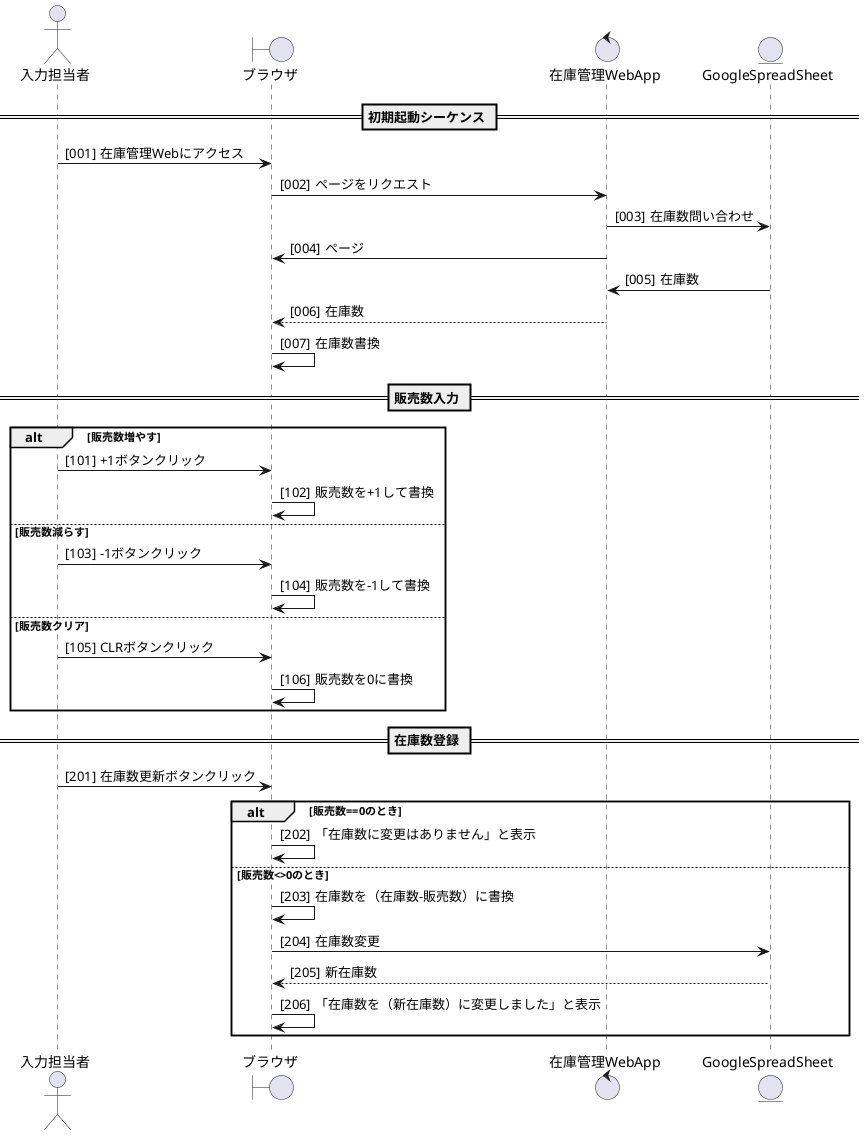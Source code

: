 @startuml
actor 入力担当者
boundary ブラウザ
control 在庫管理WebApp
entity GoogleSpreadSheet

== 初期起動シーケンス ==
autonumber "[000]"
入力担当者 -> ブラウザ : 在庫管理Webにアクセス
ブラウザ -> 在庫管理WebApp : ページをリクエスト
在庫管理WebApp-> GoogleSpreadSheet :在庫数問い合わせ
在庫管理WebApp -> ブラウザ : ページ
GoogleSpreadSheet -> 在庫管理WebApp : 在庫数
在庫管理WebApp --> ブラウザ : 在庫数
ブラウザ -> ブラウザ : 在庫数書換

== 販売数入力 ==
autonumber "[100]"
alt 販売数増やす
入力担当者 -> ブラウザ : +1ボタンクリック
ブラウザ -> ブラウザ : 販売数を+1して書換
else 販売数減らす
入力担当者 -> ブラウザ : -1ボタンクリック
ブラウザ -> ブラウザ : 販売数を-1して書換
else 販売数クリア
入力担当者 -> ブラウザ : CLRボタンクリック
ブラウザ -> ブラウザ : 販売数を0に書換
end

== 在庫数登録 ==
autonumber "[200]"
入力担当者 -> ブラウザ : 在庫数更新ボタンクリック

alt 販売数==0のとき
ブラウザ -> ブラウザ : 「在庫数に変更はありません」と表示
else 販売数<>0のとき
ブラウザ -> ブラウザ : 在庫数を（在庫数-販売数）に書換
ブラウザ -> GoogleSpreadSheet : 在庫数変更
GoogleSpreadSheet --> ブラウザ : 新在庫数
ブラウザ -> ブラウザ : 「在庫数を（新在庫数）に変更しました」と表示
end

@enduml
